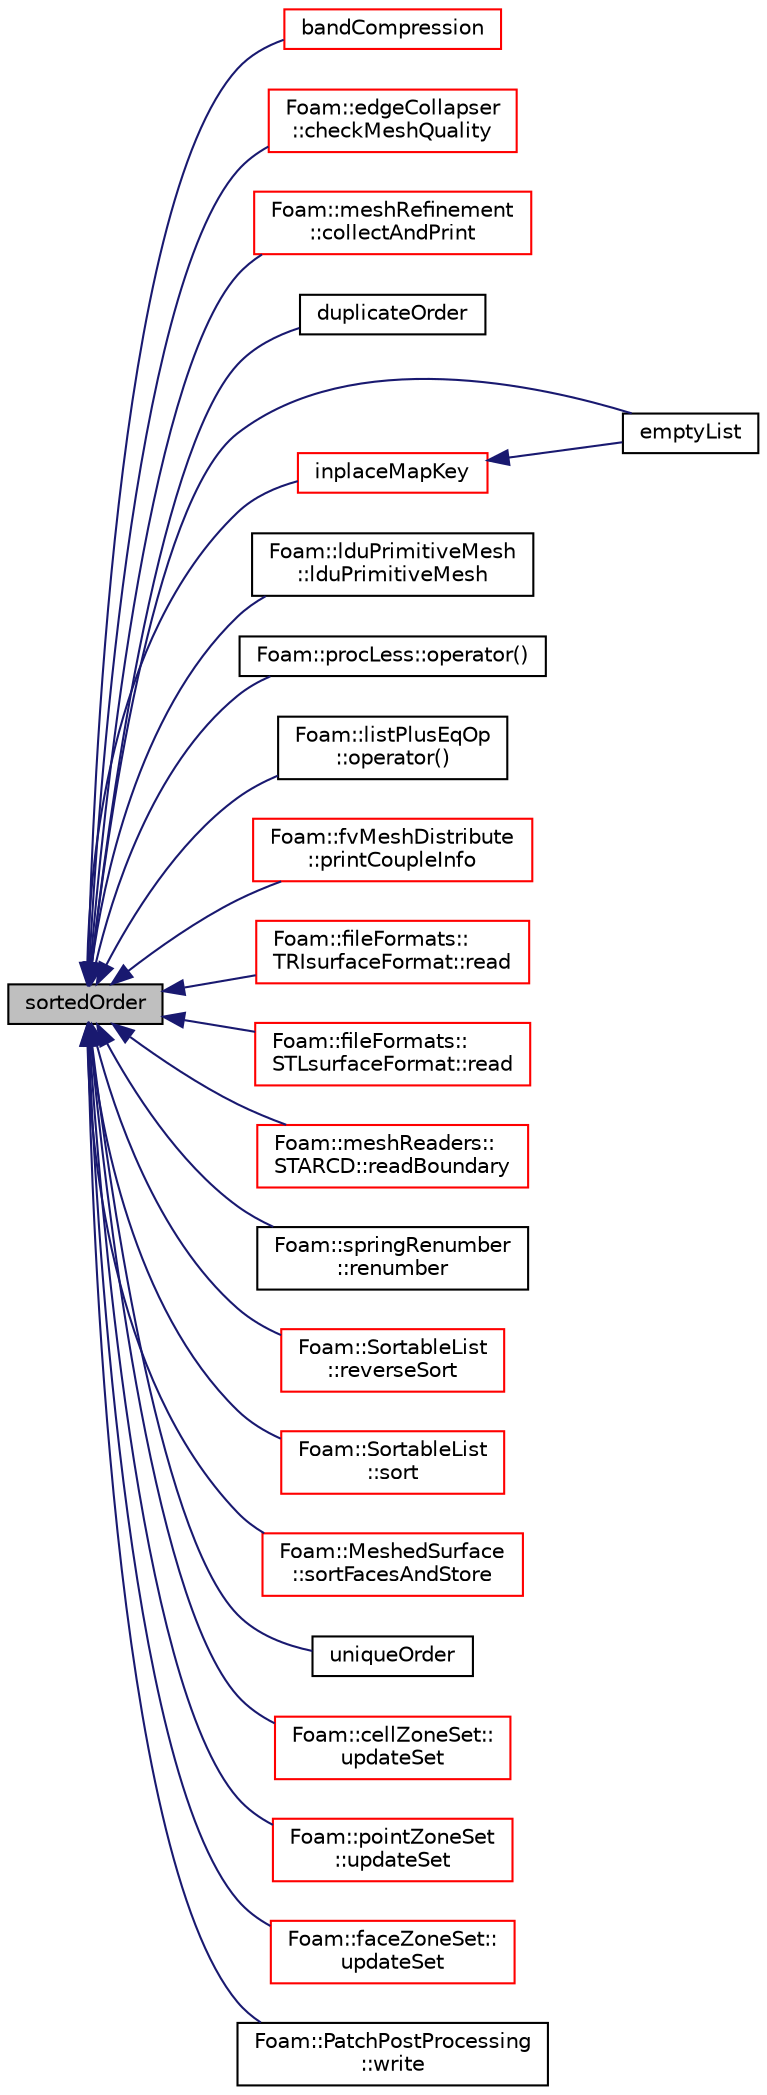 digraph "sortedOrder"
{
  bgcolor="transparent";
  edge [fontname="Helvetica",fontsize="10",labelfontname="Helvetica",labelfontsize="10"];
  node [fontname="Helvetica",fontsize="10",shape=record];
  rankdir="LR";
  Node1 [label="sortedOrder",height=0.2,width=0.4,color="black", fillcolor="grey75", style="filled", fontcolor="black"];
  Node1 -> Node2 [dir="back",color="midnightblue",fontsize="10",style="solid",fontname="Helvetica"];
  Node2 [label="bandCompression",height=0.2,width=0.4,color="red",URL="$a10893.html#a60bfbd643d5b046c94fbaa71e5884846",tooltip="Renumbers the addressing to reduce the band of the matrix. "];
  Node1 -> Node3 [dir="back",color="midnightblue",fontsize="10",style="solid",fontname="Helvetica"];
  Node3 [label="Foam::edgeCollapser\l::checkMeshQuality",height=0.2,width=0.4,color="red",URL="$a00619.html#a05c592dbdbe3fcc0728c2595750b5982",tooltip="Check mesh and mark points on faces in error. "];
  Node1 -> Node4 [dir="back",color="midnightblue",fontsize="10",style="solid",fontname="Helvetica"];
  Node4 [label="Foam::meshRefinement\l::collectAndPrint",height=0.2,width=0.4,color="red",URL="$a01507.html#a160e7d4c318203845141f007b0a9aff6",tooltip="Print list according to (collected and) sorted coordinate. "];
  Node1 -> Node5 [dir="back",color="midnightblue",fontsize="10",style="solid",fontname="Helvetica"];
  Node5 [label="duplicateOrder",height=0.2,width=0.4,color="black",URL="$a10893.html#a67c068bca7f99657a1b88fe5d860bb52"];
  Node1 -> Node6 [dir="back",color="midnightblue",fontsize="10",style="solid",fontname="Helvetica"];
  Node6 [label="emptyList",height=0.2,width=0.4,color="black",URL="$a10893.html#aac3dd6ff6f51f3841ba88a3adb29e073",tooltip="Return reference to zero-sized list. Compare to List::null() which returns. "];
  Node1 -> Node7 [dir="back",color="midnightblue",fontsize="10",style="solid",fontname="Helvetica"];
  Node7 [label="inplaceMapKey",height=0.2,width=0.4,color="red",URL="$a10893.html#a3e2f2c878960555a295056322ec7948d",tooltip="Recreate with mapped keys. Do not map elements with negative key. "];
  Node7 -> Node6 [dir="back",color="midnightblue",fontsize="10",style="solid",fontname="Helvetica"];
  Node1 -> Node8 [dir="back",color="midnightblue",fontsize="10",style="solid",fontname="Helvetica"];
  Node8 [label="Foam::lduPrimitiveMesh\l::lduPrimitiveMesh",height=0.2,width=0.4,color="black",URL="$a01312.html#aeae1eb8af27cafdc116980dd48968d19",tooltip="Construct by combining multiple meshes. The meshes come from. "];
  Node1 -> Node9 [dir="back",color="midnightblue",fontsize="10",style="solid",fontname="Helvetica"];
  Node9 [label="Foam::procLess::operator()",height=0.2,width=0.4,color="black",URL="$a02050.html#a49202d8cfd6e19f3d43c028252050ed7"];
  Node1 -> Node10 [dir="back",color="midnightblue",fontsize="10",style="solid",fontname="Helvetica"];
  Node10 [label="Foam::listPlusEqOp\l::operator()",height=0.2,width=0.4,color="black",URL="$a01400.html#ae4420a9fd791f5ab9ebad1a3150ba899"];
  Node1 -> Node11 [dir="back",color="midnightblue",fontsize="10",style="solid",fontname="Helvetica"];
  Node11 [label="Foam::fvMeshDistribute\l::printCoupleInfo",height=0.2,width=0.4,color="red",URL="$a00890.html#a0b2e9e5ba94679bbc5d807ecf02687e2",tooltip="Print some info on coupling data. "];
  Node1 -> Node12 [dir="back",color="midnightblue",fontsize="10",style="solid",fontname="Helvetica"];
  Node12 [label="Foam::fileFormats::\lTRIsurfaceFormat::read",height=0.2,width=0.4,color="red",URL="$a02774.html#a464ebd67acbdff0014d4dae69e3ec4be",tooltip="Read from file. "];
  Node1 -> Node13 [dir="back",color="midnightblue",fontsize="10",style="solid",fontname="Helvetica"];
  Node13 [label="Foam::fileFormats::\lSTLsurfaceFormat::read",height=0.2,width=0.4,color="red",URL="$a02531.html#a464ebd67acbdff0014d4dae69e3ec4be",tooltip="Read from file. "];
  Node1 -> Node14 [dir="back",color="midnightblue",fontsize="10",style="solid",fontname="Helvetica"];
  Node14 [label="Foam::meshReaders::\lSTARCD::readBoundary",height=0.2,width=0.4,color="red",URL="$a02515.html#aaa5ec51e2b805018e53dda083fdaf762",tooltip="Read boundary (cell/face) definitions. "];
  Node1 -> Node15 [dir="back",color="midnightblue",fontsize="10",style="solid",fontname="Helvetica"];
  Node15 [label="Foam::springRenumber\l::renumber",height=0.2,width=0.4,color="black",URL="$a02496.html#a725bfa8bdd134d786bd7e5e3518f4fe8",tooltip="Return the order in which cells need to be visited, i.e. "];
  Node1 -> Node16 [dir="back",color="midnightblue",fontsize="10",style="solid",fontname="Helvetica"];
  Node16 [label="Foam::SortableList\l::reverseSort",height=0.2,width=0.4,color="red",URL="$a02463.html#a9ce3c2209a04ed8ea34d7b82ce913219",tooltip="Reverse (stable) sort the list. "];
  Node1 -> Node17 [dir="back",color="midnightblue",fontsize="10",style="solid",fontname="Helvetica"];
  Node17 [label="Foam::SortableList\l::sort",height=0.2,width=0.4,color="red",URL="$a02463.html#a47fdc9eea42b6975cdc835bb2e08810e",tooltip="(stable) sort the list (if changed after construction time) "];
  Node1 -> Node18 [dir="back",color="midnightblue",fontsize="10",style="solid",fontname="Helvetica"];
  Node18 [label="Foam::MeshedSurface\l::sortFacesAndStore",height=0.2,width=0.4,color="red",URL="$a01501.html#a795fef9eff7c806423be82d215f268c4",tooltip="Sort faces by zones and store sorted faces. "];
  Node1 -> Node19 [dir="back",color="midnightblue",fontsize="10",style="solid",fontname="Helvetica"];
  Node19 [label="uniqueOrder",height=0.2,width=0.4,color="black",URL="$a10893.html#a8656d7fd299cba3f63699842f4a864b8"];
  Node1 -> Node20 [dir="back",color="midnightblue",fontsize="10",style="solid",fontname="Helvetica"];
  Node20 [label="Foam::cellZoneSet::\lupdateSet",height=0.2,width=0.4,color="red",URL="$a00240.html#afc9e2e914d3928dd7281d2ac71452052",tooltip="Sort addressing and make cellSet part consistent with addressing. "];
  Node1 -> Node21 [dir="back",color="midnightblue",fontsize="10",style="solid",fontname="Helvetica"];
  Node21 [label="Foam::pointZoneSet\l::updateSet",height=0.2,width=0.4,color="red",URL="$a01946.html#afc9e2e914d3928dd7281d2ac71452052",tooltip="Sort addressing and make pointSet part consistent with addressing. "];
  Node1 -> Node22 [dir="back",color="midnightblue",fontsize="10",style="solid",fontname="Helvetica"];
  Node22 [label="Foam::faceZoneSet::\lupdateSet",height=0.2,width=0.4,color="red",URL="$a00748.html#afc9e2e914d3928dd7281d2ac71452052",tooltip="Sort addressing and make faceSet part consistent with addressing. "];
  Node1 -> Node23 [dir="back",color="midnightblue",fontsize="10",style="solid",fontname="Helvetica"];
  Node23 [label="Foam::PatchPostProcessing\l::write",height=0.2,width=0.4,color="black",URL="$a01850.html#aac759501cf6c7895a70eecbef0226ae1",tooltip="Write post-processing info. "];
}
